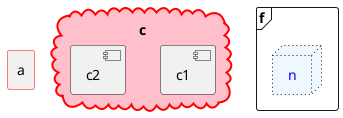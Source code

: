 @startuml
agent a #line:red;
cloud c #pink;line:red;line.bold {
    component c1
    component c2
}
frame f {
    node n #line.dotted;text:blue;back:aliceblue
}
@enduml